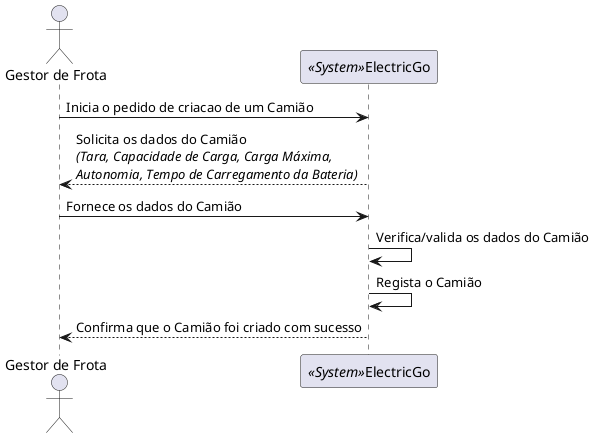 @startuml
actor "Gestor de Frota" as A
participant "<i><<System>></i>ElectricGo" as S

A -> S: Inicia o pedido de criacao de um Camião
S --> A: Solicita os dados do Camião\n<i>(Tara, Capacidade de Carga, Carga Máxima,</i>\n<i>Autonomia, Tempo de Carregamento da Bateria)</i>

A -> S: Fornece os dados do Camião
S -> S: Verifica/valida os dados do Camião
S -> S: Regista o Camião
S --> A: Confirma que o Camião foi criado com sucesso

@enduml
